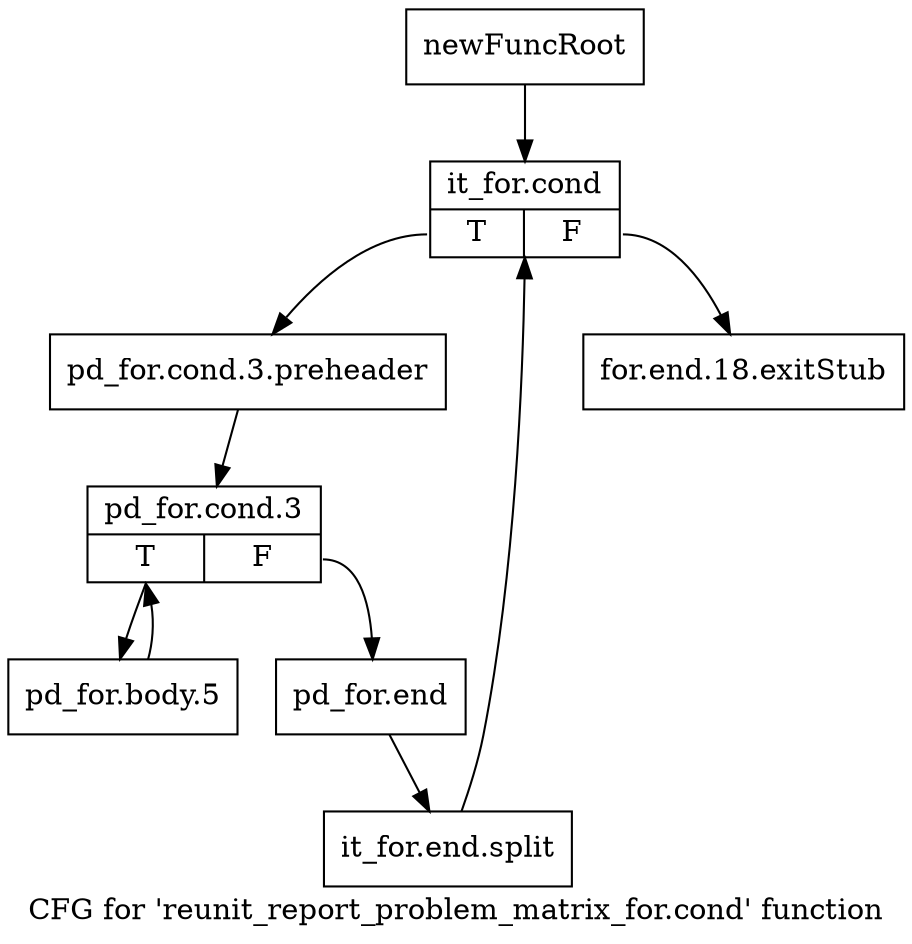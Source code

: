 digraph "CFG for 'reunit_report_problem_matrix_for.cond' function" {
	label="CFG for 'reunit_report_problem_matrix_for.cond' function";

	Node0x1a208c0 [shape=record,label="{newFuncRoot}"];
	Node0x1a208c0 -> Node0x1a20960;
	Node0x1a20910 [shape=record,label="{for.end.18.exitStub}"];
	Node0x1a20960 [shape=record,label="{it_for.cond|{<s0>T|<s1>F}}"];
	Node0x1a20960:s0 -> Node0x1a209b0;
	Node0x1a20960:s1 -> Node0x1a20910;
	Node0x1a209b0 [shape=record,label="{pd_for.cond.3.preheader}"];
	Node0x1a209b0 -> Node0x1a20a00;
	Node0x1a20a00 [shape=record,label="{pd_for.cond.3|{<s0>T|<s1>F}}"];
	Node0x1a20a00:s0 -> Node0x1a20aa0;
	Node0x1a20a00:s1 -> Node0x1a20a50;
	Node0x1a20a50 [shape=record,label="{pd_for.end}"];
	Node0x1a20a50 -> Node0x1c8adb0;
	Node0x1c8adb0 [shape=record,label="{it_for.end.split}"];
	Node0x1c8adb0 -> Node0x1a20960;
	Node0x1a20aa0 [shape=record,label="{pd_for.body.5}"];
	Node0x1a20aa0 -> Node0x1a20a00;
}
